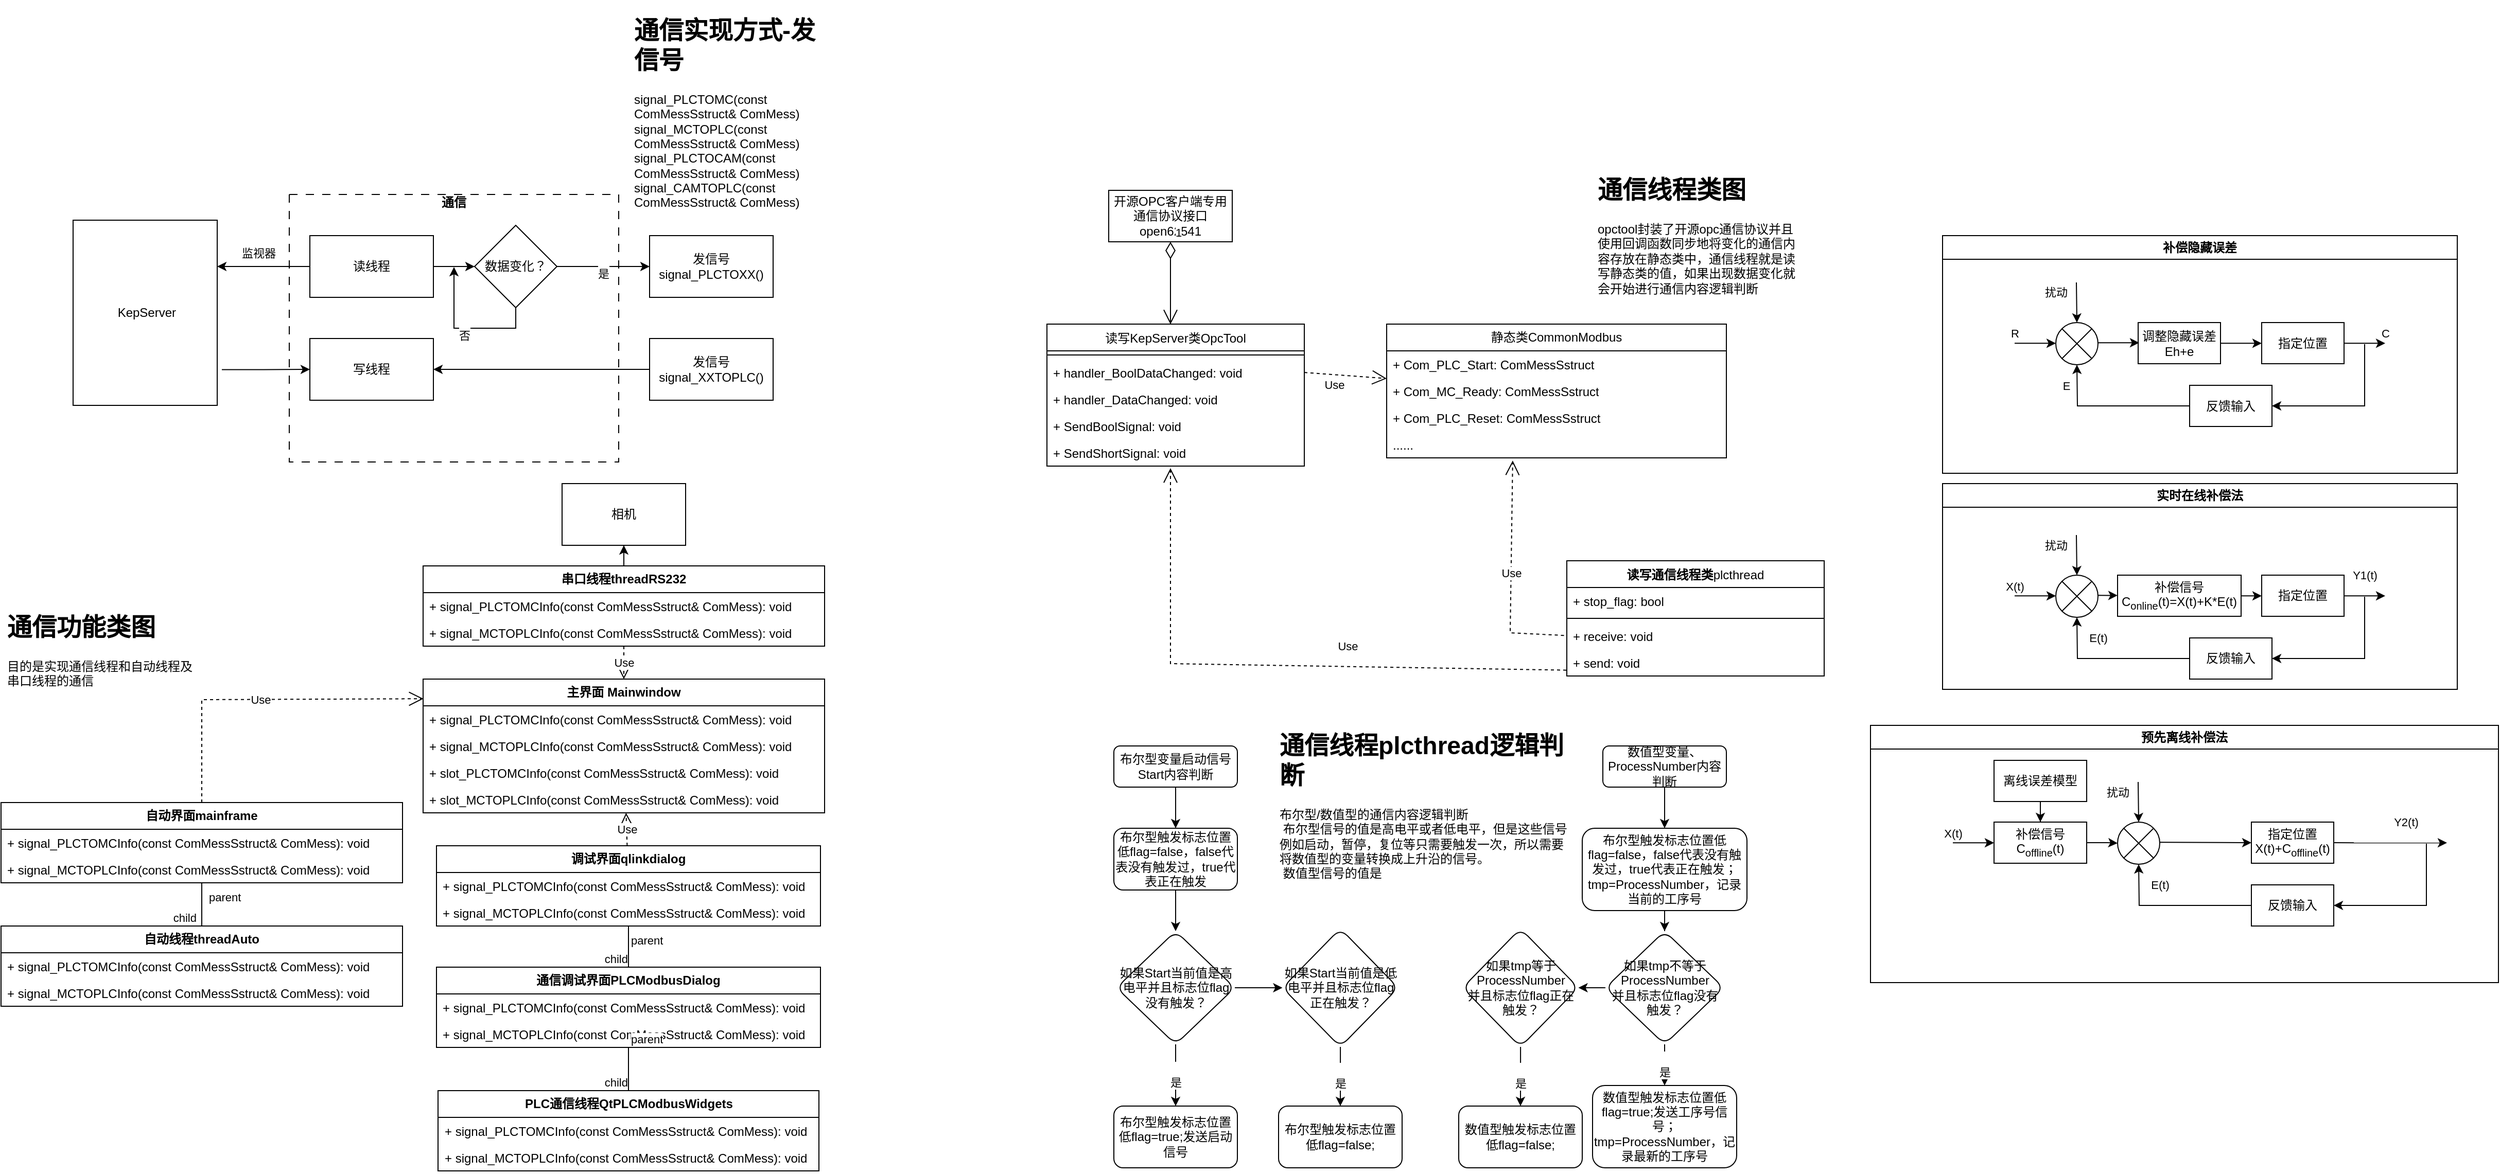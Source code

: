 <mxfile version="24.0.7" type="github">
  <diagram name="第 1 页" id="Q9_2YxxPVGNRcekVHFD_">
    <mxGraphModel dx="775" dy="712" grid="1" gridSize="10" guides="1" tooltips="1" connect="1" arrows="1" fold="1" page="1" pageScale="1" pageWidth="827" pageHeight="1169" math="0" shadow="0">
      <root>
        <mxCell id="0" />
        <mxCell id="1" parent="0" />
        <mxCell id="LD_Xjha4CjEFcu2AIF8K-1" style="edgeStyle=orthogonalEdgeStyle;rounded=0;orthogonalLoop=1;jettySize=auto;html=1;entryX=0;entryY=0.5;entryDx=0;entryDy=0;exitX=1.032;exitY=0.807;exitDx=0;exitDy=0;exitPerimeter=0;" parent="1" source="LD_Xjha4CjEFcu2AIF8K-2" target="LD_Xjha4CjEFcu2AIF8K-6" edge="1">
          <mxGeometry relative="1" as="geometry" />
        </mxCell>
        <mxCell id="LD_Xjha4CjEFcu2AIF8K-2" value="&lt;span style=&quot;white-space: pre;&quot;&gt; &lt;/span&gt;KepServer" style="rounded=0;whiteSpace=wrap;html=1;points=[[0,0,0,0,0],[0,0.25,0,0,0],[0,0.5,0,0,0],[0,0.75,0,0,0],[0,1,0,0,0],[0.25,0,0,0,0],[0.25,1,0,0,0],[0.5,0,0,0,0],[0.5,1,0,0,0],[0.75,0,0,0,0],[0.75,1,0,0,0],[1,0,0,0,0],[1,0.25,0,0,0],[1,0.5,0,0,0],[1,0.75,0,0,0],[1,1,0,0,0]];" parent="1" vertex="1">
          <mxGeometry x="84" y="214" width="140" height="180" as="geometry" />
        </mxCell>
        <mxCell id="LD_Xjha4CjEFcu2AIF8K-3" value="&#xa;通信" style="swimlane;startSize=0;dashed=1;dashPattern=8 8;" parent="1" vertex="1">
          <mxGeometry x="294" y="189" width="320" height="260" as="geometry">
            <mxRectangle x="300" y="530" width="60" height="40" as="alternateBounds" />
          </mxGeometry>
        </mxCell>
        <mxCell id="LD_Xjha4CjEFcu2AIF8K-4" value="" style="edgeStyle=orthogonalEdgeStyle;rounded=0;orthogonalLoop=1;jettySize=auto;html=1;" parent="LD_Xjha4CjEFcu2AIF8K-3" source="LD_Xjha4CjEFcu2AIF8K-5" target="LD_Xjha4CjEFcu2AIF8K-8" edge="1">
          <mxGeometry relative="1" as="geometry" />
        </mxCell>
        <mxCell id="LD_Xjha4CjEFcu2AIF8K-5" value="读线程" style="rounded=0;whiteSpace=wrap;html=1;" parent="LD_Xjha4CjEFcu2AIF8K-3" vertex="1">
          <mxGeometry x="20" y="40" width="120" height="60" as="geometry" />
        </mxCell>
        <mxCell id="LD_Xjha4CjEFcu2AIF8K-6" value="写线程" style="rounded=0;whiteSpace=wrap;html=1;" parent="LD_Xjha4CjEFcu2AIF8K-3" vertex="1">
          <mxGeometry x="20" y="140" width="120" height="60" as="geometry" />
        </mxCell>
        <mxCell id="LD_Xjha4CjEFcu2AIF8K-7" value="&lt;br&gt;否" style="edgeStyle=orthogonalEdgeStyle;rounded=0;orthogonalLoop=1;jettySize=auto;html=1;exitX=0.5;exitY=1;exitDx=0;exitDy=0;" parent="LD_Xjha4CjEFcu2AIF8K-3" source="LD_Xjha4CjEFcu2AIF8K-8" edge="1">
          <mxGeometry relative="1" as="geometry">
            <mxPoint x="160" y="70" as="targetPoint" />
          </mxGeometry>
        </mxCell>
        <mxCell id="LD_Xjha4CjEFcu2AIF8K-8" value="数据变化？" style="rhombus;whiteSpace=wrap;html=1;rounded=0;" parent="LD_Xjha4CjEFcu2AIF8K-3" vertex="1">
          <mxGeometry x="180" y="30" width="80" height="80" as="geometry" />
        </mxCell>
        <mxCell id="LD_Xjha4CjEFcu2AIF8K-9" value="&lt;br&gt;监视器" style="edgeStyle=orthogonalEdgeStyle;rounded=0;orthogonalLoop=1;jettySize=auto;html=1;entryX=1;entryY=0.25;entryDx=0;entryDy=0;entryPerimeter=0;" parent="1" source="LD_Xjha4CjEFcu2AIF8K-5" target="LD_Xjha4CjEFcu2AIF8K-2" edge="1">
          <mxGeometry x="0.111" y="-20" relative="1" as="geometry">
            <mxPoint as="offset" />
          </mxGeometry>
        </mxCell>
        <mxCell id="LD_Xjha4CjEFcu2AIF8K-10" value="发信号signal_PLCTOXX()" style="whiteSpace=wrap;html=1;rounded=0;" parent="1" vertex="1">
          <mxGeometry x="644" y="229" width="120" height="60" as="geometry" />
        </mxCell>
        <mxCell id="LD_Xjha4CjEFcu2AIF8K-11" value="&lt;br&gt;是" style="edgeStyle=orthogonalEdgeStyle;rounded=0;orthogonalLoop=1;jettySize=auto;html=1;entryX=0;entryY=0.5;entryDx=0;entryDy=0;" parent="1" source="LD_Xjha4CjEFcu2AIF8K-8" target="LD_Xjha4CjEFcu2AIF8K-10" edge="1">
          <mxGeometry relative="1" as="geometry">
            <mxPoint x="654" y="259" as="targetPoint" />
          </mxGeometry>
        </mxCell>
        <mxCell id="LD_Xjha4CjEFcu2AIF8K-12" style="edgeStyle=orthogonalEdgeStyle;rounded=0;orthogonalLoop=1;jettySize=auto;html=1;entryX=1;entryY=0.5;entryDx=0;entryDy=0;" parent="1" source="LD_Xjha4CjEFcu2AIF8K-13" target="LD_Xjha4CjEFcu2AIF8K-6" edge="1">
          <mxGeometry relative="1" as="geometry" />
        </mxCell>
        <mxCell id="LD_Xjha4CjEFcu2AIF8K-13" value="发信号signal_XXTOPLC()" style="rounded=0;whiteSpace=wrap;html=1;" parent="1" vertex="1">
          <mxGeometry x="644" y="329" width="120" height="60" as="geometry" />
        </mxCell>
        <mxCell id="LD_Xjha4CjEFcu2AIF8K-14" value="&lt;h1&gt;通信实现方式-发信号&lt;/h1&gt;&lt;div&gt;signal_PLCTOMC(const ComMessSstruct&amp;amp; ComMess)&lt;/div&gt;&lt;div&gt;signal_MCTOPLC(const ComMessSstruct&amp;amp; ComMess)&lt;/div&gt;&lt;div&gt;&lt;div style=&quot;border-color: var(--border-color);&quot;&gt;signal_PLCTOCAM(const ComMessSstruct&amp;amp; ComMess)&lt;/div&gt;&lt;div style=&quot;border-color: var(--border-color);&quot;&gt;signal_CAMTOPLC(const ComMessSstruct&amp;amp; ComMess)&lt;/div&gt;&lt;/div&gt;" style="text;html=1;strokeColor=none;fillColor=none;spacing=5;spacingTop=-20;whiteSpace=wrap;overflow=hidden;rounded=0;" parent="1" vertex="1">
          <mxGeometry x="624" y="10" width="190" height="204" as="geometry" />
        </mxCell>
        <mxCell id="LD_Xjha4CjEFcu2AIF8K-15" value="&lt;b&gt;主界面 Mainwindow&lt;/b&gt;" style="swimlane;fontStyle=0;childLayout=stackLayout;horizontal=1;startSize=26;fillColor=none;horizontalStack=0;resizeParent=1;resizeParentMax=0;resizeLast=0;collapsible=1;marginBottom=0;whiteSpace=wrap;html=1;" parent="1" vertex="1">
          <mxGeometry x="424" y="660" width="390" height="130" as="geometry" />
        </mxCell>
        <mxCell id="LD_Xjha4CjEFcu2AIF8K-16" value="+ signal_PLCTOMCInfo(const ComMessSstruct&amp;amp; ComMess): void" style="text;strokeColor=none;fillColor=none;align=left;verticalAlign=top;spacingLeft=4;spacingRight=4;overflow=hidden;rotatable=0;points=[[0,0.5],[1,0.5]];portConstraint=eastwest;whiteSpace=wrap;html=1;" parent="LD_Xjha4CjEFcu2AIF8K-15" vertex="1">
          <mxGeometry y="26" width="390" height="26" as="geometry" />
        </mxCell>
        <mxCell id="LD_Xjha4CjEFcu2AIF8K-17" value="+ signal_MCTOPLCInfo(const ComMessSstruct&amp;amp; ComMess): void" style="text;strokeColor=none;fillColor=none;align=left;verticalAlign=top;spacingLeft=4;spacingRight=4;overflow=hidden;rotatable=0;points=[[0,0.5],[1,0.5]];portConstraint=eastwest;whiteSpace=wrap;html=1;" parent="LD_Xjha4CjEFcu2AIF8K-15" vertex="1">
          <mxGeometry y="52" width="390" height="26" as="geometry" />
        </mxCell>
        <mxCell id="LD_Xjha4CjEFcu2AIF8K-18" value="+ slot_PLCTOMCInfo(const ComMessSstruct&amp;amp; ComMess): void" style="text;strokeColor=none;fillColor=none;align=left;verticalAlign=top;spacingLeft=4;spacingRight=4;overflow=hidden;rotatable=0;points=[[0,0.5],[1,0.5]];portConstraint=eastwest;whiteSpace=wrap;html=1;" parent="LD_Xjha4CjEFcu2AIF8K-15" vertex="1">
          <mxGeometry y="78" width="390" height="26" as="geometry" />
        </mxCell>
        <mxCell id="LD_Xjha4CjEFcu2AIF8K-19" value="+ slot_MCTOPLCInfo(const ComMessSstruct&amp;amp; ComMess): void" style="text;strokeColor=none;fillColor=none;align=left;verticalAlign=top;spacingLeft=4;spacingRight=4;overflow=hidden;rotatable=0;points=[[0,0.5],[1,0.5]];portConstraint=eastwest;whiteSpace=wrap;html=1;" parent="LD_Xjha4CjEFcu2AIF8K-15" vertex="1">
          <mxGeometry y="104" width="390" height="26" as="geometry" />
        </mxCell>
        <mxCell id="LD_Xjha4CjEFcu2AIF8K-20" value="&lt;b&gt;自动界面mainframe&lt;/b&gt;" style="swimlane;fontStyle=0;childLayout=stackLayout;horizontal=1;startSize=26;fillColor=none;horizontalStack=0;resizeParent=1;resizeParentMax=0;resizeLast=0;collapsible=1;marginBottom=0;whiteSpace=wrap;html=1;" parent="1" vertex="1">
          <mxGeometry x="14" y="780" width="390" height="78" as="geometry" />
        </mxCell>
        <mxCell id="LD_Xjha4CjEFcu2AIF8K-21" value="+ signal_PLCTOMCInfo(const ComMessSstruct&amp;amp; ComMess): void" style="text;strokeColor=none;fillColor=none;align=left;verticalAlign=top;spacingLeft=4;spacingRight=4;overflow=hidden;rotatable=0;points=[[0,0.5],[1,0.5]];portConstraint=eastwest;whiteSpace=wrap;html=1;" parent="LD_Xjha4CjEFcu2AIF8K-20" vertex="1">
          <mxGeometry y="26" width="390" height="26" as="geometry" />
        </mxCell>
        <mxCell id="LD_Xjha4CjEFcu2AIF8K-22" value="+ signal_MCTOPLCInfo(const ComMessSstruct&amp;amp; ComMess): void" style="text;strokeColor=none;fillColor=none;align=left;verticalAlign=top;spacingLeft=4;spacingRight=4;overflow=hidden;rotatable=0;points=[[0,0.5],[1,0.5]];portConstraint=eastwest;whiteSpace=wrap;html=1;" parent="LD_Xjha4CjEFcu2AIF8K-20" vertex="1">
          <mxGeometry y="52" width="390" height="26" as="geometry" />
        </mxCell>
        <mxCell id="LD_Xjha4CjEFcu2AIF8K-23" value="Use" style="endArrow=open;endSize=12;dashed=1;html=1;rounded=0;entryX=0.001;entryY=0.147;entryDx=0;entryDy=0;entryPerimeter=0;" parent="1" source="LD_Xjha4CjEFcu2AIF8K-20" target="LD_Xjha4CjEFcu2AIF8K-15" edge="1">
          <mxGeometry width="160" relative="1" as="geometry">
            <mxPoint x="502" y="856" as="sourcePoint" />
            <mxPoint x="404" y="640" as="targetPoint" />
            <Array as="points">
              <mxPoint x="209" y="680" />
            </Array>
          </mxGeometry>
        </mxCell>
        <mxCell id="LD_Xjha4CjEFcu2AIF8K-24" value="&lt;b&gt;自动线程threadAuto&lt;/b&gt;" style="swimlane;fontStyle=0;childLayout=stackLayout;horizontal=1;startSize=26;fillColor=none;horizontalStack=0;resizeParent=1;resizeParentMax=0;resizeLast=0;collapsible=1;marginBottom=0;whiteSpace=wrap;html=1;" parent="1" vertex="1">
          <mxGeometry x="14" y="900" width="390" height="78" as="geometry" />
        </mxCell>
        <mxCell id="LD_Xjha4CjEFcu2AIF8K-25" value="+ signal_PLCTOMCInfo(const ComMessSstruct&amp;amp; ComMess): void" style="text;strokeColor=none;fillColor=none;align=left;verticalAlign=top;spacingLeft=4;spacingRight=4;overflow=hidden;rotatable=0;points=[[0,0.5],[1,0.5]];portConstraint=eastwest;whiteSpace=wrap;html=1;" parent="LD_Xjha4CjEFcu2AIF8K-24" vertex="1">
          <mxGeometry y="26" width="390" height="26" as="geometry" />
        </mxCell>
        <mxCell id="LD_Xjha4CjEFcu2AIF8K-26" value="+ signal_MCTOPLCInfo(const ComMessSstruct&amp;amp; ComMess): void" style="text;strokeColor=none;fillColor=none;align=left;verticalAlign=top;spacingLeft=4;spacingRight=4;overflow=hidden;rotatable=0;points=[[0,0.5],[1,0.5]];portConstraint=eastwest;whiteSpace=wrap;html=1;" parent="LD_Xjha4CjEFcu2AIF8K-24" vertex="1">
          <mxGeometry y="52" width="390" height="26" as="geometry" />
        </mxCell>
        <mxCell id="LD_Xjha4CjEFcu2AIF8K-27" value="" style="endArrow=none;html=1;edgeStyle=orthogonalEdgeStyle;rounded=0;" parent="1" source="LD_Xjha4CjEFcu2AIF8K-20" target="LD_Xjha4CjEFcu2AIF8K-24" edge="1">
          <mxGeometry relative="1" as="geometry">
            <mxPoint x="294" y="770" as="sourcePoint" />
            <mxPoint x="454" y="770" as="targetPoint" />
          </mxGeometry>
        </mxCell>
        <mxCell id="LD_Xjha4CjEFcu2AIF8K-28" value="parent" style="edgeLabel;resizable=0;html=1;align=left;verticalAlign=bottom;" parent="LD_Xjha4CjEFcu2AIF8K-27" connectable="0" vertex="1">
          <mxGeometry x="-1" relative="1" as="geometry">
            <mxPoint x="5" y="22" as="offset" />
          </mxGeometry>
        </mxCell>
        <mxCell id="LD_Xjha4CjEFcu2AIF8K-29" value="child" style="edgeLabel;resizable=0;html=1;align=right;verticalAlign=bottom;" parent="LD_Xjha4CjEFcu2AIF8K-27" connectable="0" vertex="1">
          <mxGeometry x="1" relative="1" as="geometry">
            <mxPoint x="-5" as="offset" />
          </mxGeometry>
        </mxCell>
        <mxCell id="LD_Xjha4CjEFcu2AIF8K-30" value="&lt;h1&gt;通信功能类图&lt;/h1&gt;&lt;div&gt;目的是实现通信线程和自动线程及串口线程的通信&lt;/div&gt;" style="text;html=1;strokeColor=none;fillColor=none;spacing=5;spacingTop=-20;whiteSpace=wrap;overflow=hidden;rounded=0;" parent="1" vertex="1">
          <mxGeometry x="15" y="590" width="190" height="120" as="geometry" />
        </mxCell>
        <mxCell id="LD_Xjha4CjEFcu2AIF8K-31" value="&lt;b&gt;调试界面qlinkdialog&lt;/b&gt;" style="swimlane;fontStyle=0;childLayout=stackLayout;horizontal=1;startSize=26;fillColor=none;horizontalStack=0;resizeParent=1;resizeParentMax=0;resizeLast=0;collapsible=1;marginBottom=0;whiteSpace=wrap;html=1;" parent="1" vertex="1">
          <mxGeometry x="437" y="822" width="373" height="78" as="geometry" />
        </mxCell>
        <mxCell id="LD_Xjha4CjEFcu2AIF8K-32" value="+ signal_PLCTOMCInfo(const ComMessSstruct&amp;amp; ComMess): void" style="text;strokeColor=none;fillColor=none;align=left;verticalAlign=top;spacingLeft=4;spacingRight=4;overflow=hidden;rotatable=0;points=[[0,0.5],[1,0.5]];portConstraint=eastwest;whiteSpace=wrap;html=1;" parent="LD_Xjha4CjEFcu2AIF8K-31" vertex="1">
          <mxGeometry y="26" width="373" height="26" as="geometry" />
        </mxCell>
        <mxCell id="LD_Xjha4CjEFcu2AIF8K-33" value="+ signal_MCTOPLCInfo(const ComMessSstruct&amp;amp; ComMess): void" style="text;strokeColor=none;fillColor=none;align=left;verticalAlign=top;spacingLeft=4;spacingRight=4;overflow=hidden;rotatable=0;points=[[0,0.5],[1,0.5]];portConstraint=eastwest;whiteSpace=wrap;html=1;" parent="LD_Xjha4CjEFcu2AIF8K-31" vertex="1">
          <mxGeometry y="52" width="373" height="26" as="geometry" />
        </mxCell>
        <mxCell id="LD_Xjha4CjEFcu2AIF8K-34" value="&lt;b&gt;通信调试界面PLCModbusDialog&lt;/b&gt;" style="swimlane;fontStyle=0;childLayout=stackLayout;horizontal=1;startSize=26;fillColor=none;horizontalStack=0;resizeParent=1;resizeParentMax=0;resizeLast=0;collapsible=1;marginBottom=0;whiteSpace=wrap;html=1;" parent="1" vertex="1">
          <mxGeometry x="437" y="940" width="373" height="78" as="geometry" />
        </mxCell>
        <mxCell id="LD_Xjha4CjEFcu2AIF8K-35" value="+ signal_PLCTOMCInfo(const ComMessSstruct&amp;amp; ComMess): void" style="text;strokeColor=none;fillColor=none;align=left;verticalAlign=top;spacingLeft=4;spacingRight=4;overflow=hidden;rotatable=0;points=[[0,0.5],[1,0.5]];portConstraint=eastwest;whiteSpace=wrap;html=1;" parent="LD_Xjha4CjEFcu2AIF8K-34" vertex="1">
          <mxGeometry y="26" width="373" height="26" as="geometry" />
        </mxCell>
        <mxCell id="LD_Xjha4CjEFcu2AIF8K-36" value="+ signal_MCTOPLCInfo(const ComMessSstruct&amp;amp; ComMess): void" style="text;strokeColor=none;fillColor=none;align=left;verticalAlign=top;spacingLeft=4;spacingRight=4;overflow=hidden;rotatable=0;points=[[0,0.5],[1,0.5]];portConstraint=eastwest;whiteSpace=wrap;html=1;" parent="LD_Xjha4CjEFcu2AIF8K-34" vertex="1">
          <mxGeometry y="52" width="373" height="26" as="geometry" />
        </mxCell>
        <mxCell id="LD_Xjha4CjEFcu2AIF8K-37" value="&lt;b&gt;PLC通信线程QtPLCModbusWidgets&lt;/b&gt;" style="swimlane;fontStyle=0;childLayout=stackLayout;horizontal=1;startSize=26;fillColor=none;horizontalStack=0;resizeParent=1;resizeParentMax=0;resizeLast=0;collapsible=1;marginBottom=0;whiteSpace=wrap;html=1;" parent="1" vertex="1">
          <mxGeometry x="438.5" y="1060" width="370" height="78" as="geometry" />
        </mxCell>
        <mxCell id="LD_Xjha4CjEFcu2AIF8K-38" value="+ signal_PLCTOMCInfo(const ComMessSstruct&amp;amp; ComMess): void" style="text;strokeColor=none;fillColor=none;align=left;verticalAlign=top;spacingLeft=4;spacingRight=4;overflow=hidden;rotatable=0;points=[[0,0.5],[1,0.5]];portConstraint=eastwest;whiteSpace=wrap;html=1;" parent="LD_Xjha4CjEFcu2AIF8K-37" vertex="1">
          <mxGeometry y="26" width="370" height="26" as="geometry" />
        </mxCell>
        <mxCell id="LD_Xjha4CjEFcu2AIF8K-39" value="+ signal_MCTOPLCInfo(const ComMessSstruct&amp;amp; ComMess): void" style="text;strokeColor=none;fillColor=none;align=left;verticalAlign=top;spacingLeft=4;spacingRight=4;overflow=hidden;rotatable=0;points=[[0,0.5],[1,0.5]];portConstraint=eastwest;whiteSpace=wrap;html=1;" parent="LD_Xjha4CjEFcu2AIF8K-37" vertex="1">
          <mxGeometry y="52" width="370" height="26" as="geometry" />
        </mxCell>
        <mxCell id="LD_Xjha4CjEFcu2AIF8K-40" style="edgeStyle=orthogonalEdgeStyle;rounded=0;orthogonalLoop=1;jettySize=auto;html=1;entryX=0.5;entryY=1;entryDx=0;entryDy=0;" parent="1" source="LD_Xjha4CjEFcu2AIF8K-41" target="LD_Xjha4CjEFcu2AIF8K-44" edge="1">
          <mxGeometry relative="1" as="geometry" />
        </mxCell>
        <mxCell id="LD_Xjha4CjEFcu2AIF8K-41" value="&lt;b&gt;串口线程threadRS232&lt;/b&gt;" style="swimlane;fontStyle=0;childLayout=stackLayout;horizontal=1;startSize=26;fillColor=none;horizontalStack=0;resizeParent=1;resizeParentMax=0;resizeLast=0;collapsible=1;marginBottom=0;whiteSpace=wrap;html=1;" parent="1" vertex="1">
          <mxGeometry x="424" y="550" width="390" height="78" as="geometry" />
        </mxCell>
        <mxCell id="LD_Xjha4CjEFcu2AIF8K-42" value="+ signal_PLCTOMCInfo(const ComMessSstruct&amp;amp; ComMess): void" style="text;strokeColor=none;fillColor=none;align=left;verticalAlign=top;spacingLeft=4;spacingRight=4;overflow=hidden;rotatable=0;points=[[0,0.5],[1,0.5]];portConstraint=eastwest;whiteSpace=wrap;html=1;" parent="LD_Xjha4CjEFcu2AIF8K-41" vertex="1">
          <mxGeometry y="26" width="390" height="26" as="geometry" />
        </mxCell>
        <mxCell id="LD_Xjha4CjEFcu2AIF8K-43" value="+ signal_MCTOPLCInfo(const ComMessSstruct&amp;amp; ComMess): void" style="text;strokeColor=none;fillColor=none;align=left;verticalAlign=top;spacingLeft=4;spacingRight=4;overflow=hidden;rotatable=0;points=[[0,0.5],[1,0.5]];portConstraint=eastwest;whiteSpace=wrap;html=1;" parent="LD_Xjha4CjEFcu2AIF8K-41" vertex="1">
          <mxGeometry y="52" width="390" height="26" as="geometry" />
        </mxCell>
        <mxCell id="LD_Xjha4CjEFcu2AIF8K-44" value="相机" style="rounded=0;whiteSpace=wrap;html=1;" parent="1" vertex="1">
          <mxGeometry x="559" y="470" width="120" height="60" as="geometry" />
        </mxCell>
        <mxCell id="LD_Xjha4CjEFcu2AIF8K-45" value="" style="endArrow=none;html=1;edgeStyle=orthogonalEdgeStyle;rounded=0;" parent="1" source="LD_Xjha4CjEFcu2AIF8K-31" target="LD_Xjha4CjEFcu2AIF8K-34" edge="1">
          <mxGeometry relative="1" as="geometry">
            <mxPoint x="200" y="1060" as="sourcePoint" />
            <mxPoint x="360" y="1060" as="targetPoint" />
          </mxGeometry>
        </mxCell>
        <mxCell id="LD_Xjha4CjEFcu2AIF8K-46" value="parent" style="edgeLabel;resizable=0;html=1;align=left;verticalAlign=bottom;" parent="LD_Xjha4CjEFcu2AIF8K-45" connectable="0" vertex="1">
          <mxGeometry x="-1" relative="1" as="geometry">
            <mxPoint y="22" as="offset" />
          </mxGeometry>
        </mxCell>
        <mxCell id="LD_Xjha4CjEFcu2AIF8K-47" value="child" style="edgeLabel;resizable=0;html=1;align=right;verticalAlign=bottom;" parent="LD_Xjha4CjEFcu2AIF8K-45" connectable="0" vertex="1">
          <mxGeometry x="1" relative="1" as="geometry" />
        </mxCell>
        <mxCell id="LD_Xjha4CjEFcu2AIF8K-48" value="Use" style="endArrow=open;endSize=12;dashed=1;html=1;rounded=0;" parent="1" source="LD_Xjha4CjEFcu2AIF8K-31" target="LD_Xjha4CjEFcu2AIF8K-15" edge="1">
          <mxGeometry width="160" relative="1" as="geometry">
            <mxPoint x="240" y="1090" as="sourcePoint" />
            <mxPoint x="400" y="1090" as="targetPoint" />
          </mxGeometry>
        </mxCell>
        <mxCell id="LD_Xjha4CjEFcu2AIF8K-49" value="" style="endArrow=none;html=1;edgeStyle=orthogonalEdgeStyle;rounded=0;" parent="1" source="LD_Xjha4CjEFcu2AIF8K-34" target="LD_Xjha4CjEFcu2AIF8K-37" edge="1">
          <mxGeometry relative="1" as="geometry">
            <mxPoint x="210" y="1060" as="sourcePoint" />
            <mxPoint x="240" y="1060" as="targetPoint" />
          </mxGeometry>
        </mxCell>
        <mxCell id="LD_Xjha4CjEFcu2AIF8K-50" value="parent" style="edgeLabel;resizable=0;html=1;align=left;verticalAlign=bottom;" parent="LD_Xjha4CjEFcu2AIF8K-49" connectable="0" vertex="1">
          <mxGeometry x="-1" relative="1" as="geometry" />
        </mxCell>
        <mxCell id="LD_Xjha4CjEFcu2AIF8K-51" value="child" style="edgeLabel;resizable=0;html=1;align=right;verticalAlign=bottom;" parent="LD_Xjha4CjEFcu2AIF8K-49" connectable="0" vertex="1">
          <mxGeometry x="1" relative="1" as="geometry" />
        </mxCell>
        <mxCell id="LD_Xjha4CjEFcu2AIF8K-52" value="Use" style="endArrow=open;endSize=12;dashed=1;html=1;rounded=0;" parent="1" source="LD_Xjha4CjEFcu2AIF8K-41" target="LD_Xjha4CjEFcu2AIF8K-15" edge="1">
          <mxGeometry width="160" relative="1" as="geometry">
            <mxPoint x="190" y="520" as="sourcePoint" />
            <mxPoint x="350" y="520" as="targetPoint" />
          </mxGeometry>
        </mxCell>
        <mxCell id="Hq8AKw71UdbSkxL8Rapv-1" value="" style="edgeStyle=orthogonalEdgeStyle;rounded=0;orthogonalLoop=1;jettySize=auto;html=1;" parent="1" source="Hq8AKw71UdbSkxL8Rapv-2" target="Hq8AKw71UdbSkxL8Rapv-27" edge="1">
          <mxGeometry relative="1" as="geometry" />
        </mxCell>
        <mxCell id="Hq8AKw71UdbSkxL8Rapv-2" value="布尔型变量启动信号Start内容判断" style="rounded=1;whiteSpace=wrap;html=1;fontSize=12;glass=0;strokeWidth=1;shadow=0;" parent="1" vertex="1">
          <mxGeometry x="1095" y="725" width="120" height="40" as="geometry" />
        </mxCell>
        <mxCell id="Hq8AKw71UdbSkxL8Rapv-3" value="&lt;h1&gt;通信线程plcthread逻辑判断&lt;/h1&gt;&lt;div&gt;布尔型/数值型的通信内容逻辑判断&lt;/div&gt;&lt;div&gt;&lt;span style=&quot;white-space: pre;&quot;&gt; &lt;/span&gt;布尔型信号的值是高电平或者低电平，但是这些信号例如启动，暂停，复位等只需要触发一次，所以需要将数值型的变量转换成上升沿的信号。&lt;/div&gt;&lt;div&gt;&lt;span style=&quot;white-space: pre;&quot;&gt; &lt;/span&gt;数值型信号的值是&lt;br&gt;&lt;/div&gt;" style="text;html=1;strokeColor=none;fillColor=none;spacing=5;spacingTop=-20;whiteSpace=wrap;overflow=hidden;rounded=0;" parent="1" vertex="1">
          <mxGeometry x="1251.25" y="705" width="295" height="190" as="geometry" />
        </mxCell>
        <mxCell id="Hq8AKw71UdbSkxL8Rapv-4" value="静态类CommonModbus" style="swimlane;fontStyle=0;childLayout=stackLayout;horizontal=1;startSize=26;fillColor=none;horizontalStack=0;resizeParent=1;resizeParentMax=0;resizeLast=0;collapsible=1;marginBottom=0;whiteSpace=wrap;html=1;" parent="1" vertex="1">
          <mxGeometry x="1360" y="315" width="330" height="130" as="geometry" />
        </mxCell>
        <mxCell id="Hq8AKw71UdbSkxL8Rapv-5" value="+ Com_PLC_Start:&amp;nbsp;ComMessSstruct" style="text;strokeColor=none;fillColor=none;align=left;verticalAlign=top;spacingLeft=4;spacingRight=4;overflow=hidden;rotatable=0;points=[[0,0.5],[1,0.5]];portConstraint=eastwest;whiteSpace=wrap;html=1;" parent="Hq8AKw71UdbSkxL8Rapv-4" vertex="1">
          <mxGeometry y="26" width="330" height="26" as="geometry" />
        </mxCell>
        <mxCell id="Hq8AKw71UdbSkxL8Rapv-6" value="+ Com_MC_Ready: ComMessSstruct" style="text;strokeColor=none;fillColor=none;align=left;verticalAlign=top;spacingLeft=4;spacingRight=4;overflow=hidden;rotatable=0;points=[[0,0.5],[1,0.5]];portConstraint=eastwest;whiteSpace=wrap;html=1;" parent="Hq8AKw71UdbSkxL8Rapv-4" vertex="1">
          <mxGeometry y="52" width="330" height="26" as="geometry" />
        </mxCell>
        <mxCell id="Hq8AKw71UdbSkxL8Rapv-7" value="+ Com_PLC_Reset: ComMessSstruct" style="text;strokeColor=none;fillColor=none;align=left;verticalAlign=top;spacingLeft=4;spacingRight=4;overflow=hidden;rotatable=0;points=[[0,0.5],[1,0.5]];portConstraint=eastwest;whiteSpace=wrap;html=1;" parent="Hq8AKw71UdbSkxL8Rapv-4" vertex="1">
          <mxGeometry y="78" width="330" height="26" as="geometry" />
        </mxCell>
        <mxCell id="Hq8AKw71UdbSkxL8Rapv-8" value="......" style="text;strokeColor=none;fillColor=none;align=left;verticalAlign=top;spacingLeft=4;spacingRight=4;overflow=hidden;rotatable=0;points=[[0,0.5],[1,0.5]];portConstraint=eastwest;whiteSpace=wrap;html=1;" parent="Hq8AKw71UdbSkxL8Rapv-4" vertex="1">
          <mxGeometry y="104" width="330" height="26" as="geometry" />
        </mxCell>
        <mxCell id="Hq8AKw71UdbSkxL8Rapv-9" value="&lt;span style=&quot;font-weight: normal;&quot;&gt;读写KepServer类OpcTool&lt;/span&gt;" style="swimlane;fontStyle=1;align=center;verticalAlign=top;childLayout=stackLayout;horizontal=1;startSize=26;horizontalStack=0;resizeParent=1;resizeParentMax=0;resizeLast=0;collapsible=1;marginBottom=0;whiteSpace=wrap;html=1;" parent="1" vertex="1">
          <mxGeometry x="1030" y="315" width="250" height="138" as="geometry" />
        </mxCell>
        <mxCell id="Hq8AKw71UdbSkxL8Rapv-10" value="" style="line;strokeWidth=1;fillColor=none;align=left;verticalAlign=middle;spacingTop=-1;spacingLeft=3;spacingRight=3;rotatable=0;labelPosition=right;points=[];portConstraint=eastwest;strokeColor=inherit;" parent="Hq8AKw71UdbSkxL8Rapv-9" vertex="1">
          <mxGeometry y="26" width="250" height="8" as="geometry" />
        </mxCell>
        <mxCell id="Hq8AKw71UdbSkxL8Rapv-11" value="+ handler_BoolDataChanged: void" style="text;strokeColor=none;fillColor=none;align=left;verticalAlign=top;spacingLeft=4;spacingRight=4;overflow=hidden;rotatable=0;points=[[0,0.5],[1,0.5]];portConstraint=eastwest;whiteSpace=wrap;html=1;" parent="Hq8AKw71UdbSkxL8Rapv-9" vertex="1">
          <mxGeometry y="34" width="250" height="26" as="geometry" />
        </mxCell>
        <mxCell id="Hq8AKw71UdbSkxL8Rapv-12" value="+ handler_DataChanged: void" style="text;strokeColor=none;fillColor=none;align=left;verticalAlign=top;spacingLeft=4;spacingRight=4;overflow=hidden;rotatable=0;points=[[0,0.5],[1,0.5]];portConstraint=eastwest;whiteSpace=wrap;html=1;" parent="Hq8AKw71UdbSkxL8Rapv-9" vertex="1">
          <mxGeometry y="60" width="250" height="26" as="geometry" />
        </mxCell>
        <mxCell id="Hq8AKw71UdbSkxL8Rapv-13" value="+ SendBoolSignal: void" style="text;strokeColor=none;fillColor=none;align=left;verticalAlign=top;spacingLeft=4;spacingRight=4;overflow=hidden;rotatable=0;points=[[0,0.5],[1,0.5]];portConstraint=eastwest;whiteSpace=wrap;html=1;" parent="Hq8AKw71UdbSkxL8Rapv-9" vertex="1">
          <mxGeometry y="86" width="250" height="26" as="geometry" />
        </mxCell>
        <mxCell id="Hq8AKw71UdbSkxL8Rapv-14" value="+ SendShortSignal: void" style="text;strokeColor=none;fillColor=none;align=left;verticalAlign=top;spacingLeft=4;spacingRight=4;overflow=hidden;rotatable=0;points=[[0,0.5],[1,0.5]];portConstraint=eastwest;whiteSpace=wrap;html=1;" parent="Hq8AKw71UdbSkxL8Rapv-9" vertex="1">
          <mxGeometry y="112" width="250" height="26" as="geometry" />
        </mxCell>
        <mxCell id="Hq8AKw71UdbSkxL8Rapv-15" value="开源OPC客户端专用通信协议接口open62541" style="html=1;whiteSpace=wrap;" parent="1" vertex="1">
          <mxGeometry x="1090" y="185" width="120" height="50" as="geometry" />
        </mxCell>
        <mxCell id="Hq8AKw71UdbSkxL8Rapv-16" value="1" style="endArrow=open;html=1;endSize=12;startArrow=diamondThin;startSize=14;startFill=0;edgeStyle=orthogonalEdgeStyle;align=left;verticalAlign=bottom;rounded=0;exitX=0.5;exitY=1;exitDx=0;exitDy=0;entryX=0.48;entryY=0.002;entryDx=0;entryDy=0;entryPerimeter=0;" parent="1" source="Hq8AKw71UdbSkxL8Rapv-15" target="Hq8AKw71UdbSkxL8Rapv-9" edge="1">
          <mxGeometry x="-1" y="3" relative="1" as="geometry">
            <mxPoint x="1300" y="185" as="sourcePoint" />
            <mxPoint x="1460" y="185" as="targetPoint" />
          </mxGeometry>
        </mxCell>
        <mxCell id="Hq8AKw71UdbSkxL8Rapv-17" value="Use" style="endArrow=open;endSize=12;dashed=1;html=1;rounded=0;exitX=1;exitY=0.5;exitDx=0;exitDy=0;" parent="1" source="Hq8AKw71UdbSkxL8Rapv-11" target="Hq8AKw71UdbSkxL8Rapv-4" edge="1">
          <mxGeometry x="-0.254" y="-10" width="160" relative="1" as="geometry">
            <mxPoint x="1170" y="525" as="sourcePoint" />
            <mxPoint x="1330" y="525" as="targetPoint" />
            <Array as="points" />
            <mxPoint as="offset" />
          </mxGeometry>
        </mxCell>
        <mxCell id="Hq8AKw71UdbSkxL8Rapv-18" value="&lt;h1&gt;通信线程类图&lt;/h1&gt;&lt;p&gt;opctool封装了开源opc通信协议并且使用回调函数同步地将变化的通信内容存放在静态类中，通信线程就是读写静态类的值，如果出现数据变化就会开始进行通信内容逻辑判断&lt;/p&gt;" style="text;html=1;strokeColor=none;fillColor=none;spacing=5;spacingTop=-20;whiteSpace=wrap;overflow=hidden;rounded=0;" parent="1" vertex="1">
          <mxGeometry x="1560" y="165" width="200" height="140" as="geometry" />
        </mxCell>
        <mxCell id="Hq8AKw71UdbSkxL8Rapv-19" value="读写通信线程类&lt;span style=&quot;font-weight: 400;&quot;&gt;plc&lt;/span&gt;&lt;span style=&quot;font-weight: normal;&quot;&gt;thread&lt;/span&gt;" style="swimlane;fontStyle=1;align=center;verticalAlign=top;childLayout=stackLayout;horizontal=1;startSize=26;horizontalStack=0;resizeParent=1;resizeParentMax=0;resizeLast=0;collapsible=1;marginBottom=0;whiteSpace=wrap;html=1;" parent="1" vertex="1">
          <mxGeometry x="1535" y="545" width="250" height="112" as="geometry" />
        </mxCell>
        <mxCell id="Hq8AKw71UdbSkxL8Rapv-20" value="+ stop_flag: bool" style="text;strokeColor=none;fillColor=none;align=left;verticalAlign=top;spacingLeft=4;spacingRight=4;overflow=hidden;rotatable=0;points=[[0,0.5],[1,0.5]];portConstraint=eastwest;whiteSpace=wrap;html=1;" parent="Hq8AKw71UdbSkxL8Rapv-19" vertex="1">
          <mxGeometry y="26" width="250" height="26" as="geometry" />
        </mxCell>
        <mxCell id="Hq8AKw71UdbSkxL8Rapv-21" value="" style="line;strokeWidth=1;fillColor=none;align=left;verticalAlign=middle;spacingTop=-1;spacingLeft=3;spacingRight=3;rotatable=0;labelPosition=right;points=[];portConstraint=eastwest;strokeColor=inherit;" parent="Hq8AKw71UdbSkxL8Rapv-19" vertex="1">
          <mxGeometry y="52" width="250" height="8" as="geometry" />
        </mxCell>
        <mxCell id="Hq8AKw71UdbSkxL8Rapv-22" value="+ receive: void" style="text;strokeColor=none;fillColor=none;align=left;verticalAlign=top;spacingLeft=4;spacingRight=4;overflow=hidden;rotatable=0;points=[[0,0.5],[1,0.5]];portConstraint=eastwest;whiteSpace=wrap;html=1;" parent="Hq8AKw71UdbSkxL8Rapv-19" vertex="1">
          <mxGeometry y="60" width="250" height="26" as="geometry" />
        </mxCell>
        <mxCell id="Hq8AKw71UdbSkxL8Rapv-23" value="+ send: void" style="text;strokeColor=none;fillColor=none;align=left;verticalAlign=top;spacingLeft=4;spacingRight=4;overflow=hidden;rotatable=0;points=[[0,0.5],[1,0.5]];portConstraint=eastwest;whiteSpace=wrap;html=1;" parent="Hq8AKw71UdbSkxL8Rapv-19" vertex="1">
          <mxGeometry y="86" width="250" height="26" as="geometry" />
        </mxCell>
        <mxCell id="Hq8AKw71UdbSkxL8Rapv-24" value="Use" style="endArrow=open;endSize=12;dashed=1;html=1;rounded=0;exitX=-0.002;exitY=0.782;exitDx=0;exitDy=0;exitPerimeter=0;" parent="1" source="Hq8AKw71UdbSkxL8Rapv-23" edge="1">
          <mxGeometry x="-0.261" y="-20" width="160" relative="1" as="geometry">
            <mxPoint x="1130" y="545" as="sourcePoint" />
            <mxPoint x="1150" y="455" as="targetPoint" />
            <Array as="points">
              <mxPoint x="1150" y="645" />
            </Array>
            <mxPoint as="offset" />
          </mxGeometry>
        </mxCell>
        <mxCell id="Hq8AKw71UdbSkxL8Rapv-25" value="Use" style="endArrow=open;endSize=12;dashed=1;html=1;rounded=0;exitX=-0.011;exitY=0.485;exitDx=0;exitDy=0;exitPerimeter=0;entryX=0.371;entryY=1.101;entryDx=0;entryDy=0;entryPerimeter=0;" parent="1" source="Hq8AKw71UdbSkxL8Rapv-22" target="Hq8AKw71UdbSkxL8Rapv-8" edge="1">
          <mxGeometry width="160" relative="1" as="geometry">
            <mxPoint x="1400" y="585" as="sourcePoint" />
            <mxPoint x="1370" y="525" as="targetPoint" />
            <Array as="points">
              <mxPoint x="1480" y="615" />
            </Array>
          </mxGeometry>
        </mxCell>
        <mxCell id="Hq8AKw71UdbSkxL8Rapv-26" value="" style="edgeStyle=orthogonalEdgeStyle;rounded=0;orthogonalLoop=1;jettySize=auto;html=1;" parent="1" source="Hq8AKw71UdbSkxL8Rapv-27" target="Hq8AKw71UdbSkxL8Rapv-30" edge="1">
          <mxGeometry relative="1" as="geometry" />
        </mxCell>
        <mxCell id="Hq8AKw71UdbSkxL8Rapv-27" value="布尔型触发标志位置低flag=false，false代表没有触发过，true代表正在触发" style="whiteSpace=wrap;html=1;rounded=1;glass=0;strokeWidth=1;shadow=0;" parent="1" vertex="1">
          <mxGeometry x="1095" y="805" width="120" height="60" as="geometry" />
        </mxCell>
        <mxCell id="Hq8AKw71UdbSkxL8Rapv-28" value="&lt;br&gt;是" style="edgeStyle=orthogonalEdgeStyle;rounded=0;orthogonalLoop=1;jettySize=auto;html=1;" parent="1" source="Hq8AKw71UdbSkxL8Rapv-30" target="Hq8AKw71UdbSkxL8Rapv-31" edge="1">
          <mxGeometry relative="1" as="geometry" />
        </mxCell>
        <mxCell id="Hq8AKw71UdbSkxL8Rapv-29" value="" style="edgeStyle=orthogonalEdgeStyle;rounded=0;orthogonalLoop=1;jettySize=auto;html=1;" parent="1" source="Hq8AKw71UdbSkxL8Rapv-30" target="Hq8AKw71UdbSkxL8Rapv-33" edge="1">
          <mxGeometry relative="1" as="geometry" />
        </mxCell>
        <mxCell id="Hq8AKw71UdbSkxL8Rapv-30" value="如果Start当前值是高电平并且标志位flag没有触发？" style="rhombus;whiteSpace=wrap;html=1;rounded=1;glass=0;strokeWidth=1;shadow=0;" parent="1" vertex="1">
          <mxGeometry x="1097.5" y="905" width="115" height="110" as="geometry" />
        </mxCell>
        <mxCell id="Hq8AKw71UdbSkxL8Rapv-31" value="布尔型触发标志位置低flag=true;发送启动信号" style="whiteSpace=wrap;html=1;rounded=1;glass=0;strokeWidth=1;shadow=0;" parent="1" vertex="1">
          <mxGeometry x="1095" y="1075" width="120" height="60" as="geometry" />
        </mxCell>
        <mxCell id="Hq8AKw71UdbSkxL8Rapv-32" value="&lt;br&gt;是" style="edgeStyle=orthogonalEdgeStyle;rounded=0;orthogonalLoop=1;jettySize=auto;html=1;" parent="1" source="Hq8AKw71UdbSkxL8Rapv-33" target="Hq8AKw71UdbSkxL8Rapv-34" edge="1">
          <mxGeometry relative="1" as="geometry" />
        </mxCell>
        <mxCell id="Hq8AKw71UdbSkxL8Rapv-33" value="如果Start当前值是低电平并且标志位flag正在触发？" style="rhombus;whiteSpace=wrap;html=1;rounded=1;glass=0;strokeWidth=1;shadow=0;" parent="1" vertex="1">
          <mxGeometry x="1258.75" y="902.5" width="112.5" height="115" as="geometry" />
        </mxCell>
        <mxCell id="Hq8AKw71UdbSkxL8Rapv-34" value="布尔型触发标志位置低flag=false;" style="whiteSpace=wrap;html=1;rounded=1;glass=0;strokeWidth=1;shadow=0;" parent="1" vertex="1">
          <mxGeometry x="1255" y="1075" width="120" height="60" as="geometry" />
        </mxCell>
        <mxCell id="Hq8AKw71UdbSkxL8Rapv-35" value="" style="edgeStyle=orthogonalEdgeStyle;rounded=0;orthogonalLoop=1;jettySize=auto;html=1;" parent="1" source="Hq8AKw71UdbSkxL8Rapv-36" target="Hq8AKw71UdbSkxL8Rapv-38" edge="1">
          <mxGeometry relative="1" as="geometry" />
        </mxCell>
        <mxCell id="Hq8AKw71UdbSkxL8Rapv-36" value="数值型变量、ProcessNumber内容判断" style="rounded=1;whiteSpace=wrap;html=1;fontSize=12;glass=0;strokeWidth=1;shadow=0;" parent="1" vertex="1">
          <mxGeometry x="1570" y="725" width="120" height="40" as="geometry" />
        </mxCell>
        <mxCell id="Hq8AKw71UdbSkxL8Rapv-37" value="" style="edgeStyle=orthogonalEdgeStyle;rounded=0;orthogonalLoop=1;jettySize=auto;html=1;" parent="1" source="Hq8AKw71UdbSkxL8Rapv-38" target="Hq8AKw71UdbSkxL8Rapv-41" edge="1">
          <mxGeometry relative="1" as="geometry" />
        </mxCell>
        <mxCell id="Hq8AKw71UdbSkxL8Rapv-38" value="布尔型触发标志位置低flag=false，false代表没有触发过，true代表正在触发；tmp=ProcessNumber，记录当前的工序号" style="whiteSpace=wrap;html=1;rounded=1;glass=0;strokeWidth=1;shadow=0;" parent="1" vertex="1">
          <mxGeometry x="1550" y="805" width="160" height="80" as="geometry" />
        </mxCell>
        <mxCell id="Hq8AKw71UdbSkxL8Rapv-39" value="&lt;br&gt;是" style="edgeStyle=orthogonalEdgeStyle;rounded=0;orthogonalLoop=1;jettySize=auto;html=1;" parent="1" source="Hq8AKw71UdbSkxL8Rapv-41" target="Hq8AKw71UdbSkxL8Rapv-42" edge="1">
          <mxGeometry relative="1" as="geometry" />
        </mxCell>
        <mxCell id="Hq8AKw71UdbSkxL8Rapv-40" value="" style="edgeStyle=orthogonalEdgeStyle;rounded=0;orthogonalLoop=1;jettySize=auto;html=1;" parent="1" source="Hq8AKw71UdbSkxL8Rapv-41" target="Hq8AKw71UdbSkxL8Rapv-44" edge="1">
          <mxGeometry relative="1" as="geometry" />
        </mxCell>
        <mxCell id="Hq8AKw71UdbSkxL8Rapv-41" value="如果tmp不等于ProcessNumber&lt;br&gt;并且标志位flag没有触发？" style="rhombus;whiteSpace=wrap;html=1;rounded=1;glass=0;strokeWidth=1;shadow=0;" parent="1" vertex="1">
          <mxGeometry x="1572.5" y="905" width="115" height="110" as="geometry" />
        </mxCell>
        <mxCell id="Hq8AKw71UdbSkxL8Rapv-42" value="数值型触发标志位置低flag=true;发送工序号信号；tmp=ProcessNumber，记录最新的工序号" style="whiteSpace=wrap;html=1;rounded=1;glass=0;strokeWidth=1;shadow=0;" parent="1" vertex="1">
          <mxGeometry x="1560" y="1055" width="140" height="80" as="geometry" />
        </mxCell>
        <mxCell id="Hq8AKw71UdbSkxL8Rapv-43" value="&lt;br&gt;是" style="edgeStyle=orthogonalEdgeStyle;rounded=0;orthogonalLoop=1;jettySize=auto;html=1;entryX=0.5;entryY=0;entryDx=0;entryDy=0;" parent="1" source="Hq8AKw71UdbSkxL8Rapv-44" target="Hq8AKw71UdbSkxL8Rapv-45" edge="1">
          <mxGeometry relative="1" as="geometry">
            <mxPoint x="1490" y="1075" as="targetPoint" />
          </mxGeometry>
        </mxCell>
        <mxCell id="Hq8AKw71UdbSkxL8Rapv-44" value="如果tmp等于ProcessNumber&lt;br style=&quot;border-color: var(--border-color);&quot;&gt;并且标志位flag正在触发？" style="rhombus;whiteSpace=wrap;html=1;rounded=1;glass=0;strokeWidth=1;shadow=0;" parent="1" vertex="1">
          <mxGeometry x="1433.75" y="902.5" width="112.5" height="115" as="geometry" />
        </mxCell>
        <mxCell id="Hq8AKw71UdbSkxL8Rapv-45" value="数值型触发标志位置低flag=false;" style="whiteSpace=wrap;html=1;rounded=1;glass=0;strokeWidth=1;shadow=0;" parent="1" vertex="1">
          <mxGeometry x="1430" y="1075" width="120" height="60" as="geometry" />
        </mxCell>
        <mxCell id="sGjy5x4v7XA6GF0PEwLN-58" value="补偿隐藏误差" style="swimlane;whiteSpace=wrap;html=1;" vertex="1" parent="1">
          <mxGeometry x="1900" y="229" width="500" height="231" as="geometry">
            <mxRectangle x="1785" y="350" width="140" height="30" as="alternateBounds" />
          </mxGeometry>
        </mxCell>
        <mxCell id="sGjy5x4v7XA6GF0PEwLN-59" value="" style="ellipse;whiteSpace=wrap;html=1;aspect=fixed;" vertex="1" parent="sGjy5x4v7XA6GF0PEwLN-58">
          <mxGeometry x="110" y="84.5" width="41" height="41" as="geometry" />
        </mxCell>
        <mxCell id="sGjy5x4v7XA6GF0PEwLN-60" value="" style="endArrow=classic;html=1;rounded=0;" edge="1" parent="sGjy5x4v7XA6GF0PEwLN-58">
          <mxGeometry width="50" height="50" relative="1" as="geometry">
            <mxPoint x="70" y="104.66" as="sourcePoint" />
            <mxPoint x="110" y="104.66" as="targetPoint" />
          </mxGeometry>
        </mxCell>
        <mxCell id="sGjy5x4v7XA6GF0PEwLN-61" value="R" style="edgeLabel;html=1;align=center;verticalAlign=middle;resizable=0;points=[];" vertex="1" connectable="0" parent="sGjy5x4v7XA6GF0PEwLN-60">
          <mxGeometry x="-0.361" y="-2" relative="1" as="geometry">
            <mxPoint x="-13" y="-12" as="offset" />
          </mxGeometry>
        </mxCell>
        <mxCell id="sGjy5x4v7XA6GF0PEwLN-62" value="调整隐藏误差Eh+e" style="rounded=0;whiteSpace=wrap;html=1;" vertex="1" parent="sGjy5x4v7XA6GF0PEwLN-58">
          <mxGeometry x="190" y="84.5" width="80" height="40" as="geometry" />
        </mxCell>
        <mxCell id="sGjy5x4v7XA6GF0PEwLN-63" value="指定位置" style="rounded=0;whiteSpace=wrap;html=1;" vertex="1" parent="sGjy5x4v7XA6GF0PEwLN-58">
          <mxGeometry x="310" y="84.5" width="80" height="40" as="geometry" />
        </mxCell>
        <mxCell id="sGjy5x4v7XA6GF0PEwLN-64" value="" style="endArrow=classic;html=1;rounded=0;" edge="1" parent="sGjy5x4v7XA6GF0PEwLN-58">
          <mxGeometry width="50" height="50" relative="1" as="geometry">
            <mxPoint x="151" y="104.16" as="sourcePoint" />
            <mxPoint x="191" y="104.16" as="targetPoint" />
          </mxGeometry>
        </mxCell>
        <mxCell id="sGjy5x4v7XA6GF0PEwLN-65" value="" style="endArrow=classic;html=1;rounded=0;" edge="1" parent="sGjy5x4v7XA6GF0PEwLN-58">
          <mxGeometry width="50" height="50" relative="1" as="geometry">
            <mxPoint x="270" y="104.66" as="sourcePoint" />
            <mxPoint x="310" y="104.66" as="targetPoint" />
          </mxGeometry>
        </mxCell>
        <mxCell id="sGjy5x4v7XA6GF0PEwLN-66" value="" style="endArrow=classic;html=1;rounded=0;" edge="1" parent="sGjy5x4v7XA6GF0PEwLN-58">
          <mxGeometry width="50" height="50" relative="1" as="geometry">
            <mxPoint x="390" y="104.66" as="sourcePoint" />
            <mxPoint x="430" y="104.66" as="targetPoint" />
          </mxGeometry>
        </mxCell>
        <mxCell id="sGjy5x4v7XA6GF0PEwLN-67" value="C" style="edgeLabel;html=1;align=center;verticalAlign=middle;resizable=0;points=[];" vertex="1" connectable="0" parent="sGjy5x4v7XA6GF0PEwLN-66">
          <mxGeometry x="0.432" relative="1" as="geometry">
            <mxPoint x="11" y="-10" as="offset" />
          </mxGeometry>
        </mxCell>
        <mxCell id="sGjy5x4v7XA6GF0PEwLN-68" value="反馈输入" style="rounded=0;whiteSpace=wrap;html=1;" vertex="1" parent="sGjy5x4v7XA6GF0PEwLN-58">
          <mxGeometry x="240" y="145.5" width="80" height="40" as="geometry" />
        </mxCell>
        <mxCell id="sGjy5x4v7XA6GF0PEwLN-69" value="" style="endArrow=classic;html=1;rounded=0;entryX=1;entryY=0.5;entryDx=0;entryDy=0;" edge="1" parent="sGjy5x4v7XA6GF0PEwLN-58" target="sGjy5x4v7XA6GF0PEwLN-68">
          <mxGeometry width="50" height="50" relative="1" as="geometry">
            <mxPoint x="410" y="105.5" as="sourcePoint" />
            <mxPoint x="390" y="195.5" as="targetPoint" />
            <Array as="points">
              <mxPoint x="410" y="165.5" />
            </Array>
          </mxGeometry>
        </mxCell>
        <mxCell id="sGjy5x4v7XA6GF0PEwLN-70" value="" style="endArrow=classic;html=1;rounded=0;entryX=0.5;entryY=1;entryDx=0;entryDy=0;exitX=0;exitY=0.5;exitDx=0;exitDy=0;" edge="1" parent="sGjy5x4v7XA6GF0PEwLN-58" source="sGjy5x4v7XA6GF0PEwLN-68" target="sGjy5x4v7XA6GF0PEwLN-59">
          <mxGeometry width="50" height="50" relative="1" as="geometry">
            <mxPoint x="190" y="159.5" as="sourcePoint" />
            <mxPoint x="100" y="219.5" as="targetPoint" />
            <Array as="points">
              <mxPoint x="131" y="165.5" />
            </Array>
          </mxGeometry>
        </mxCell>
        <mxCell id="sGjy5x4v7XA6GF0PEwLN-71" value="E" style="edgeLabel;html=1;align=center;verticalAlign=middle;resizable=0;points=[];" vertex="1" connectable="0" parent="sGjy5x4v7XA6GF0PEwLN-70">
          <mxGeometry x="0.755" y="-1" relative="1" as="geometry">
            <mxPoint x="-12" y="2" as="offset" />
          </mxGeometry>
        </mxCell>
        <mxCell id="sGjy5x4v7XA6GF0PEwLN-72" value="" style="endArrow=classic;html=1;rounded=0;entryX=0.5;entryY=0;entryDx=0;entryDy=0;" edge="1" parent="sGjy5x4v7XA6GF0PEwLN-58" target="sGjy5x4v7XA6GF0PEwLN-59">
          <mxGeometry width="50" height="50" relative="1" as="geometry">
            <mxPoint x="130" y="45.5" as="sourcePoint" />
            <mxPoint x="170" y="45.5" as="targetPoint" />
          </mxGeometry>
        </mxCell>
        <mxCell id="sGjy5x4v7XA6GF0PEwLN-73" value="扰动" style="edgeLabel;html=1;align=center;verticalAlign=middle;resizable=0;points=[];" vertex="1" connectable="0" parent="sGjy5x4v7XA6GF0PEwLN-72">
          <mxGeometry x="-0.421" relative="1" as="geometry">
            <mxPoint x="-20" y="-2" as="offset" />
          </mxGeometry>
        </mxCell>
        <mxCell id="sGjy5x4v7XA6GF0PEwLN-74" value="" style="endArrow=none;html=1;rounded=0;entryX=1;entryY=1;entryDx=0;entryDy=0;endFill=0;exitX=0;exitY=0;exitDx=0;exitDy=0;" edge="1" parent="sGjy5x4v7XA6GF0PEwLN-58" source="sGjy5x4v7XA6GF0PEwLN-59" target="sGjy5x4v7XA6GF0PEwLN-59">
          <mxGeometry width="50" height="50" relative="1" as="geometry">
            <mxPoint x="240" y="-19" as="sourcePoint" />
            <mxPoint x="241" y="20" as="targetPoint" />
          </mxGeometry>
        </mxCell>
        <mxCell id="sGjy5x4v7XA6GF0PEwLN-75" value="" style="endArrow=none;html=1;rounded=0;entryX=1;entryY=0;entryDx=0;entryDy=0;endFill=0;exitX=0;exitY=1;exitDx=0;exitDy=0;" edge="1" parent="sGjy5x4v7XA6GF0PEwLN-58" source="sGjy5x4v7XA6GF0PEwLN-59" target="sGjy5x4v7XA6GF0PEwLN-59">
          <mxGeometry width="50" height="50" relative="1" as="geometry">
            <mxPoint x="126" y="100.5" as="sourcePoint" />
            <mxPoint x="155" y="129.5" as="targetPoint" />
          </mxGeometry>
        </mxCell>
        <mxCell id="sGjy5x4v7XA6GF0PEwLN-76" value="实时在线补偿法" style="swimlane;whiteSpace=wrap;html=1;" vertex="1" parent="1">
          <mxGeometry x="1900" y="470" width="500" height="200" as="geometry" />
        </mxCell>
        <mxCell id="sGjy5x4v7XA6GF0PEwLN-21" value="" style="ellipse;whiteSpace=wrap;html=1;aspect=fixed;" vertex="1" parent="sGjy5x4v7XA6GF0PEwLN-76">
          <mxGeometry x="110" y="89" width="41" height="41" as="geometry" />
        </mxCell>
        <mxCell id="sGjy5x4v7XA6GF0PEwLN-22" value="" style="endArrow=classic;html=1;rounded=0;" edge="1" parent="sGjy5x4v7XA6GF0PEwLN-76">
          <mxGeometry width="50" height="50" relative="1" as="geometry">
            <mxPoint x="70" y="109.16" as="sourcePoint" />
            <mxPoint x="110" y="109.16" as="targetPoint" />
          </mxGeometry>
        </mxCell>
        <mxCell id="sGjy5x4v7XA6GF0PEwLN-23" value="X(t)" style="edgeLabel;html=1;align=center;verticalAlign=middle;resizable=0;points=[];" vertex="1" connectable="0" parent="sGjy5x4v7XA6GF0PEwLN-22">
          <mxGeometry x="-0.361" y="-2" relative="1" as="geometry">
            <mxPoint x="-13" y="-11" as="offset" />
          </mxGeometry>
        </mxCell>
        <mxCell id="sGjy5x4v7XA6GF0PEwLN-24" value="补偿信号C&lt;sub&gt;online&lt;/sub&gt;(t)=X(t)+K*E(t)" style="rounded=0;whiteSpace=wrap;html=1;" vertex="1" parent="sGjy5x4v7XA6GF0PEwLN-76">
          <mxGeometry x="170" y="89" width="120" height="40" as="geometry" />
        </mxCell>
        <mxCell id="sGjy5x4v7XA6GF0PEwLN-25" value="指定位置" style="rounded=0;whiteSpace=wrap;html=1;" vertex="1" parent="sGjy5x4v7XA6GF0PEwLN-76">
          <mxGeometry x="310" y="89" width="80" height="40" as="geometry" />
        </mxCell>
        <mxCell id="sGjy5x4v7XA6GF0PEwLN-26" value="" style="endArrow=classic;html=1;rounded=0;" edge="1" parent="sGjy5x4v7XA6GF0PEwLN-76" target="sGjy5x4v7XA6GF0PEwLN-24">
          <mxGeometry width="50" height="50" relative="1" as="geometry">
            <mxPoint x="151" y="108.66" as="sourcePoint" />
            <mxPoint x="191" y="108.66" as="targetPoint" />
          </mxGeometry>
        </mxCell>
        <mxCell id="sGjy5x4v7XA6GF0PEwLN-27" value="" style="endArrow=classic;html=1;rounded=0;" edge="1" parent="sGjy5x4v7XA6GF0PEwLN-76" source="sGjy5x4v7XA6GF0PEwLN-24">
          <mxGeometry width="50" height="50" relative="1" as="geometry">
            <mxPoint x="270" y="109.16" as="sourcePoint" />
            <mxPoint x="310" y="109.16" as="targetPoint" />
          </mxGeometry>
        </mxCell>
        <mxCell id="sGjy5x4v7XA6GF0PEwLN-28" value="" style="endArrow=classic;html=1;rounded=0;" edge="1" parent="sGjy5x4v7XA6GF0PEwLN-76">
          <mxGeometry width="50" height="50" relative="1" as="geometry">
            <mxPoint x="390" y="109.16" as="sourcePoint" />
            <mxPoint x="430" y="109.16" as="targetPoint" />
          </mxGeometry>
        </mxCell>
        <mxCell id="sGjy5x4v7XA6GF0PEwLN-29" value="Y1(t)" style="edgeLabel;html=1;align=center;verticalAlign=middle;resizable=0;points=[];" vertex="1" connectable="0" parent="sGjy5x4v7XA6GF0PEwLN-28">
          <mxGeometry x="0.432" relative="1" as="geometry">
            <mxPoint x="-9" y="-20" as="offset" />
          </mxGeometry>
        </mxCell>
        <mxCell id="sGjy5x4v7XA6GF0PEwLN-30" value="反馈输入" style="rounded=0;whiteSpace=wrap;html=1;" vertex="1" parent="sGjy5x4v7XA6GF0PEwLN-76">
          <mxGeometry x="240" y="150" width="80" height="40" as="geometry" />
        </mxCell>
        <mxCell id="sGjy5x4v7XA6GF0PEwLN-31" value="" style="endArrow=classic;html=1;rounded=0;entryX=1;entryY=0.5;entryDx=0;entryDy=0;" edge="1" parent="sGjy5x4v7XA6GF0PEwLN-76" target="sGjy5x4v7XA6GF0PEwLN-30">
          <mxGeometry width="50" height="50" relative="1" as="geometry">
            <mxPoint x="410" y="110" as="sourcePoint" />
            <mxPoint x="390" y="200" as="targetPoint" />
            <Array as="points">
              <mxPoint x="410" y="170" />
            </Array>
          </mxGeometry>
        </mxCell>
        <mxCell id="sGjy5x4v7XA6GF0PEwLN-32" value="" style="endArrow=classic;html=1;rounded=0;entryX=0.5;entryY=1;entryDx=0;entryDy=0;exitX=0;exitY=0.5;exitDx=0;exitDy=0;" edge="1" parent="sGjy5x4v7XA6GF0PEwLN-76" source="sGjy5x4v7XA6GF0PEwLN-30" target="sGjy5x4v7XA6GF0PEwLN-21">
          <mxGeometry width="50" height="50" relative="1" as="geometry">
            <mxPoint x="190" y="164" as="sourcePoint" />
            <mxPoint x="100" y="224" as="targetPoint" />
            <Array as="points">
              <mxPoint x="131" y="170" />
            </Array>
          </mxGeometry>
        </mxCell>
        <mxCell id="sGjy5x4v7XA6GF0PEwLN-33" value="E(t)" style="edgeLabel;html=1;align=center;verticalAlign=middle;resizable=0;points=[];" vertex="1" connectable="0" parent="sGjy5x4v7XA6GF0PEwLN-32">
          <mxGeometry x="0.755" y="-1" relative="1" as="geometry">
            <mxPoint x="19" y="2" as="offset" />
          </mxGeometry>
        </mxCell>
        <mxCell id="sGjy5x4v7XA6GF0PEwLN-34" value="" style="endArrow=classic;html=1;rounded=0;entryX=0.5;entryY=0;entryDx=0;entryDy=0;" edge="1" parent="sGjy5x4v7XA6GF0PEwLN-76" target="sGjy5x4v7XA6GF0PEwLN-21">
          <mxGeometry width="50" height="50" relative="1" as="geometry">
            <mxPoint x="130" y="50" as="sourcePoint" />
            <mxPoint x="170" y="50" as="targetPoint" />
          </mxGeometry>
        </mxCell>
        <mxCell id="sGjy5x4v7XA6GF0PEwLN-35" value="扰动" style="edgeLabel;html=1;align=center;verticalAlign=middle;resizable=0;points=[];" vertex="1" connectable="0" parent="sGjy5x4v7XA6GF0PEwLN-34">
          <mxGeometry x="-0.421" relative="1" as="geometry">
            <mxPoint x="-20" y="-2" as="offset" />
          </mxGeometry>
        </mxCell>
        <mxCell id="sGjy5x4v7XA6GF0PEwLN-36" value="" style="endArrow=none;html=1;rounded=0;entryX=1;entryY=1;entryDx=0;entryDy=0;endFill=0;exitX=0;exitY=0;exitDx=0;exitDy=0;" edge="1" parent="sGjy5x4v7XA6GF0PEwLN-76" source="sGjy5x4v7XA6GF0PEwLN-21" target="sGjy5x4v7XA6GF0PEwLN-21">
          <mxGeometry width="50" height="50" relative="1" as="geometry">
            <mxPoint x="240" y="-14.5" as="sourcePoint" />
            <mxPoint x="241" y="24.5" as="targetPoint" />
          </mxGeometry>
        </mxCell>
        <mxCell id="sGjy5x4v7XA6GF0PEwLN-37" value="" style="endArrow=none;html=1;rounded=0;entryX=1;entryY=0;entryDx=0;entryDy=0;endFill=0;exitX=0;exitY=1;exitDx=0;exitDy=0;" edge="1" parent="sGjy5x4v7XA6GF0PEwLN-76" source="sGjy5x4v7XA6GF0PEwLN-21" target="sGjy5x4v7XA6GF0PEwLN-21">
          <mxGeometry width="50" height="50" relative="1" as="geometry">
            <mxPoint x="126" y="105" as="sourcePoint" />
            <mxPoint x="155" y="134" as="targetPoint" />
          </mxGeometry>
        </mxCell>
        <mxCell id="sGjy5x4v7XA6GF0PEwLN-77" value="预先离线补偿法" style="swimlane;whiteSpace=wrap;html=1;" vertex="1" parent="1">
          <mxGeometry x="1830" y="705" width="610" height="250" as="geometry" />
        </mxCell>
        <mxCell id="sGjy5x4v7XA6GF0PEwLN-39" value="" style="ellipse;whiteSpace=wrap;html=1;aspect=fixed;" vertex="1" parent="sGjy5x4v7XA6GF0PEwLN-77">
          <mxGeometry x="240" y="94" width="41" height="41" as="geometry" />
        </mxCell>
        <mxCell id="sGjy5x4v7XA6GF0PEwLN-40" value="" style="endArrow=classic;html=1;rounded=0;" edge="1" parent="sGjy5x4v7XA6GF0PEwLN-77">
          <mxGeometry width="50" height="50" relative="1" as="geometry">
            <mxPoint x="80" y="114.16" as="sourcePoint" />
            <mxPoint x="120" y="114.16" as="targetPoint" />
          </mxGeometry>
        </mxCell>
        <mxCell id="sGjy5x4v7XA6GF0PEwLN-41" value="X(t)" style="edgeLabel;html=1;align=center;verticalAlign=middle;resizable=0;points=[];" vertex="1" connectable="0" parent="sGjy5x4v7XA6GF0PEwLN-40">
          <mxGeometry x="-0.361" y="-2" relative="1" as="geometry">
            <mxPoint x="-13" y="-11" as="offset" />
          </mxGeometry>
        </mxCell>
        <mxCell id="sGjy5x4v7XA6GF0PEwLN-78" value="" style="edgeStyle=orthogonalEdgeStyle;rounded=0;orthogonalLoop=1;jettySize=auto;html=1;" edge="1" parent="sGjy5x4v7XA6GF0PEwLN-77" source="sGjy5x4v7XA6GF0PEwLN-42" target="sGjy5x4v7XA6GF0PEwLN-39">
          <mxGeometry relative="1" as="geometry" />
        </mxCell>
        <mxCell id="sGjy5x4v7XA6GF0PEwLN-42" value="补偿信号C&lt;sub&gt;offline&lt;/sub&gt;(t)" style="rounded=0;whiteSpace=wrap;html=1;" vertex="1" parent="sGjy5x4v7XA6GF0PEwLN-77">
          <mxGeometry x="120" y="94" width="90" height="40" as="geometry" />
        </mxCell>
        <mxCell id="sGjy5x4v7XA6GF0PEwLN-43" value="指定位置X(t)+C&lt;sub&gt;offline&lt;/sub&gt;(t)" style="rounded=0;whiteSpace=wrap;html=1;" vertex="1" parent="sGjy5x4v7XA6GF0PEwLN-77">
          <mxGeometry x="370" y="94" width="80" height="40" as="geometry" />
        </mxCell>
        <mxCell id="sGjy5x4v7XA6GF0PEwLN-44" value="" style="endArrow=classic;html=1;rounded=0;entryX=0;entryY=0.5;entryDx=0;entryDy=0;" edge="1" parent="sGjy5x4v7XA6GF0PEwLN-77" target="sGjy5x4v7XA6GF0PEwLN-43">
          <mxGeometry width="50" height="50" relative="1" as="geometry">
            <mxPoint x="281" y="113.66" as="sourcePoint" />
            <mxPoint x="321" y="113.66" as="targetPoint" />
          </mxGeometry>
        </mxCell>
        <mxCell id="sGjy5x4v7XA6GF0PEwLN-46" value="" style="endArrow=classic;html=1;rounded=0;" edge="1" parent="sGjy5x4v7XA6GF0PEwLN-77" source="sGjy5x4v7XA6GF0PEwLN-43">
          <mxGeometry width="50" height="50" relative="1" as="geometry">
            <mxPoint x="520" y="114.16" as="sourcePoint" />
            <mxPoint x="560" y="114.16" as="targetPoint" />
          </mxGeometry>
        </mxCell>
        <mxCell id="sGjy5x4v7XA6GF0PEwLN-47" value="Y2(t)" style="edgeLabel;html=1;align=center;verticalAlign=middle;resizable=0;points=[];" vertex="1" connectable="0" parent="sGjy5x4v7XA6GF0PEwLN-46">
          <mxGeometry x="0.432" relative="1" as="geometry">
            <mxPoint x="-9" y="-20" as="offset" />
          </mxGeometry>
        </mxCell>
        <mxCell id="sGjy5x4v7XA6GF0PEwLN-48" value="反馈输入" style="rounded=0;whiteSpace=wrap;html=1;" vertex="1" parent="sGjy5x4v7XA6GF0PEwLN-77">
          <mxGeometry x="370" y="155" width="80" height="40" as="geometry" />
        </mxCell>
        <mxCell id="sGjy5x4v7XA6GF0PEwLN-49" value="" style="endArrow=classic;html=1;rounded=0;entryX=1;entryY=0.5;entryDx=0;entryDy=0;" edge="1" parent="sGjy5x4v7XA6GF0PEwLN-77" target="sGjy5x4v7XA6GF0PEwLN-48">
          <mxGeometry width="50" height="50" relative="1" as="geometry">
            <mxPoint x="540" y="115" as="sourcePoint" />
            <mxPoint x="520" y="205" as="targetPoint" />
            <Array as="points">
              <mxPoint x="540" y="175" />
            </Array>
          </mxGeometry>
        </mxCell>
        <mxCell id="sGjy5x4v7XA6GF0PEwLN-50" value="" style="endArrow=classic;html=1;rounded=0;entryX=0.5;entryY=1;entryDx=0;entryDy=0;exitX=0;exitY=0.5;exitDx=0;exitDy=0;" edge="1" parent="sGjy5x4v7XA6GF0PEwLN-77" source="sGjy5x4v7XA6GF0PEwLN-48" target="sGjy5x4v7XA6GF0PEwLN-39">
          <mxGeometry width="50" height="50" relative="1" as="geometry">
            <mxPoint x="320" y="169" as="sourcePoint" />
            <mxPoint x="230" y="229" as="targetPoint" />
            <Array as="points">
              <mxPoint x="261" y="175" />
            </Array>
          </mxGeometry>
        </mxCell>
        <mxCell id="sGjy5x4v7XA6GF0PEwLN-51" value="E(t)" style="edgeLabel;html=1;align=center;verticalAlign=middle;resizable=0;points=[];" vertex="1" connectable="0" parent="sGjy5x4v7XA6GF0PEwLN-50">
          <mxGeometry x="0.755" y="-1" relative="1" as="geometry">
            <mxPoint x="19" y="2" as="offset" />
          </mxGeometry>
        </mxCell>
        <mxCell id="sGjy5x4v7XA6GF0PEwLN-52" value="" style="endArrow=classic;html=1;rounded=0;entryX=0.5;entryY=0;entryDx=0;entryDy=0;" edge="1" parent="sGjy5x4v7XA6GF0PEwLN-77" target="sGjy5x4v7XA6GF0PEwLN-39">
          <mxGeometry width="50" height="50" relative="1" as="geometry">
            <mxPoint x="260" y="55" as="sourcePoint" />
            <mxPoint x="300" y="55" as="targetPoint" />
          </mxGeometry>
        </mxCell>
        <mxCell id="sGjy5x4v7XA6GF0PEwLN-53" value="扰动" style="edgeLabel;html=1;align=center;verticalAlign=middle;resizable=0;points=[];" vertex="1" connectable="0" parent="sGjy5x4v7XA6GF0PEwLN-52">
          <mxGeometry x="-0.421" relative="1" as="geometry">
            <mxPoint x="-20" y="-2" as="offset" />
          </mxGeometry>
        </mxCell>
        <mxCell id="sGjy5x4v7XA6GF0PEwLN-54" value="" style="endArrow=none;html=1;rounded=0;entryX=1;entryY=1;entryDx=0;entryDy=0;endFill=0;exitX=0;exitY=0;exitDx=0;exitDy=0;" edge="1" parent="sGjy5x4v7XA6GF0PEwLN-77" source="sGjy5x4v7XA6GF0PEwLN-39" target="sGjy5x4v7XA6GF0PEwLN-39">
          <mxGeometry width="50" height="50" relative="1" as="geometry">
            <mxPoint x="370" y="-9.5" as="sourcePoint" />
            <mxPoint x="371" y="29.5" as="targetPoint" />
          </mxGeometry>
        </mxCell>
        <mxCell id="sGjy5x4v7XA6GF0PEwLN-55" value="" style="endArrow=none;html=1;rounded=0;entryX=1;entryY=0;entryDx=0;entryDy=0;endFill=0;exitX=0;exitY=1;exitDx=0;exitDy=0;" edge="1" parent="sGjy5x4v7XA6GF0PEwLN-77" source="sGjy5x4v7XA6GF0PEwLN-39" target="sGjy5x4v7XA6GF0PEwLN-39">
          <mxGeometry width="50" height="50" relative="1" as="geometry">
            <mxPoint x="256" y="110" as="sourcePoint" />
            <mxPoint x="285" y="139" as="targetPoint" />
          </mxGeometry>
        </mxCell>
        <mxCell id="sGjy5x4v7XA6GF0PEwLN-57" value="" style="edgeStyle=orthogonalEdgeStyle;rounded=0;orthogonalLoop=1;jettySize=auto;html=1;" edge="1" parent="sGjy5x4v7XA6GF0PEwLN-77" source="sGjy5x4v7XA6GF0PEwLN-56" target="sGjy5x4v7XA6GF0PEwLN-42">
          <mxGeometry relative="1" as="geometry" />
        </mxCell>
        <mxCell id="sGjy5x4v7XA6GF0PEwLN-56" value="离线误差模型" style="rounded=0;whiteSpace=wrap;html=1;" vertex="1" parent="sGjy5x4v7XA6GF0PEwLN-77">
          <mxGeometry x="120" y="34" width="90" height="40" as="geometry" />
        </mxCell>
      </root>
    </mxGraphModel>
  </diagram>
</mxfile>

